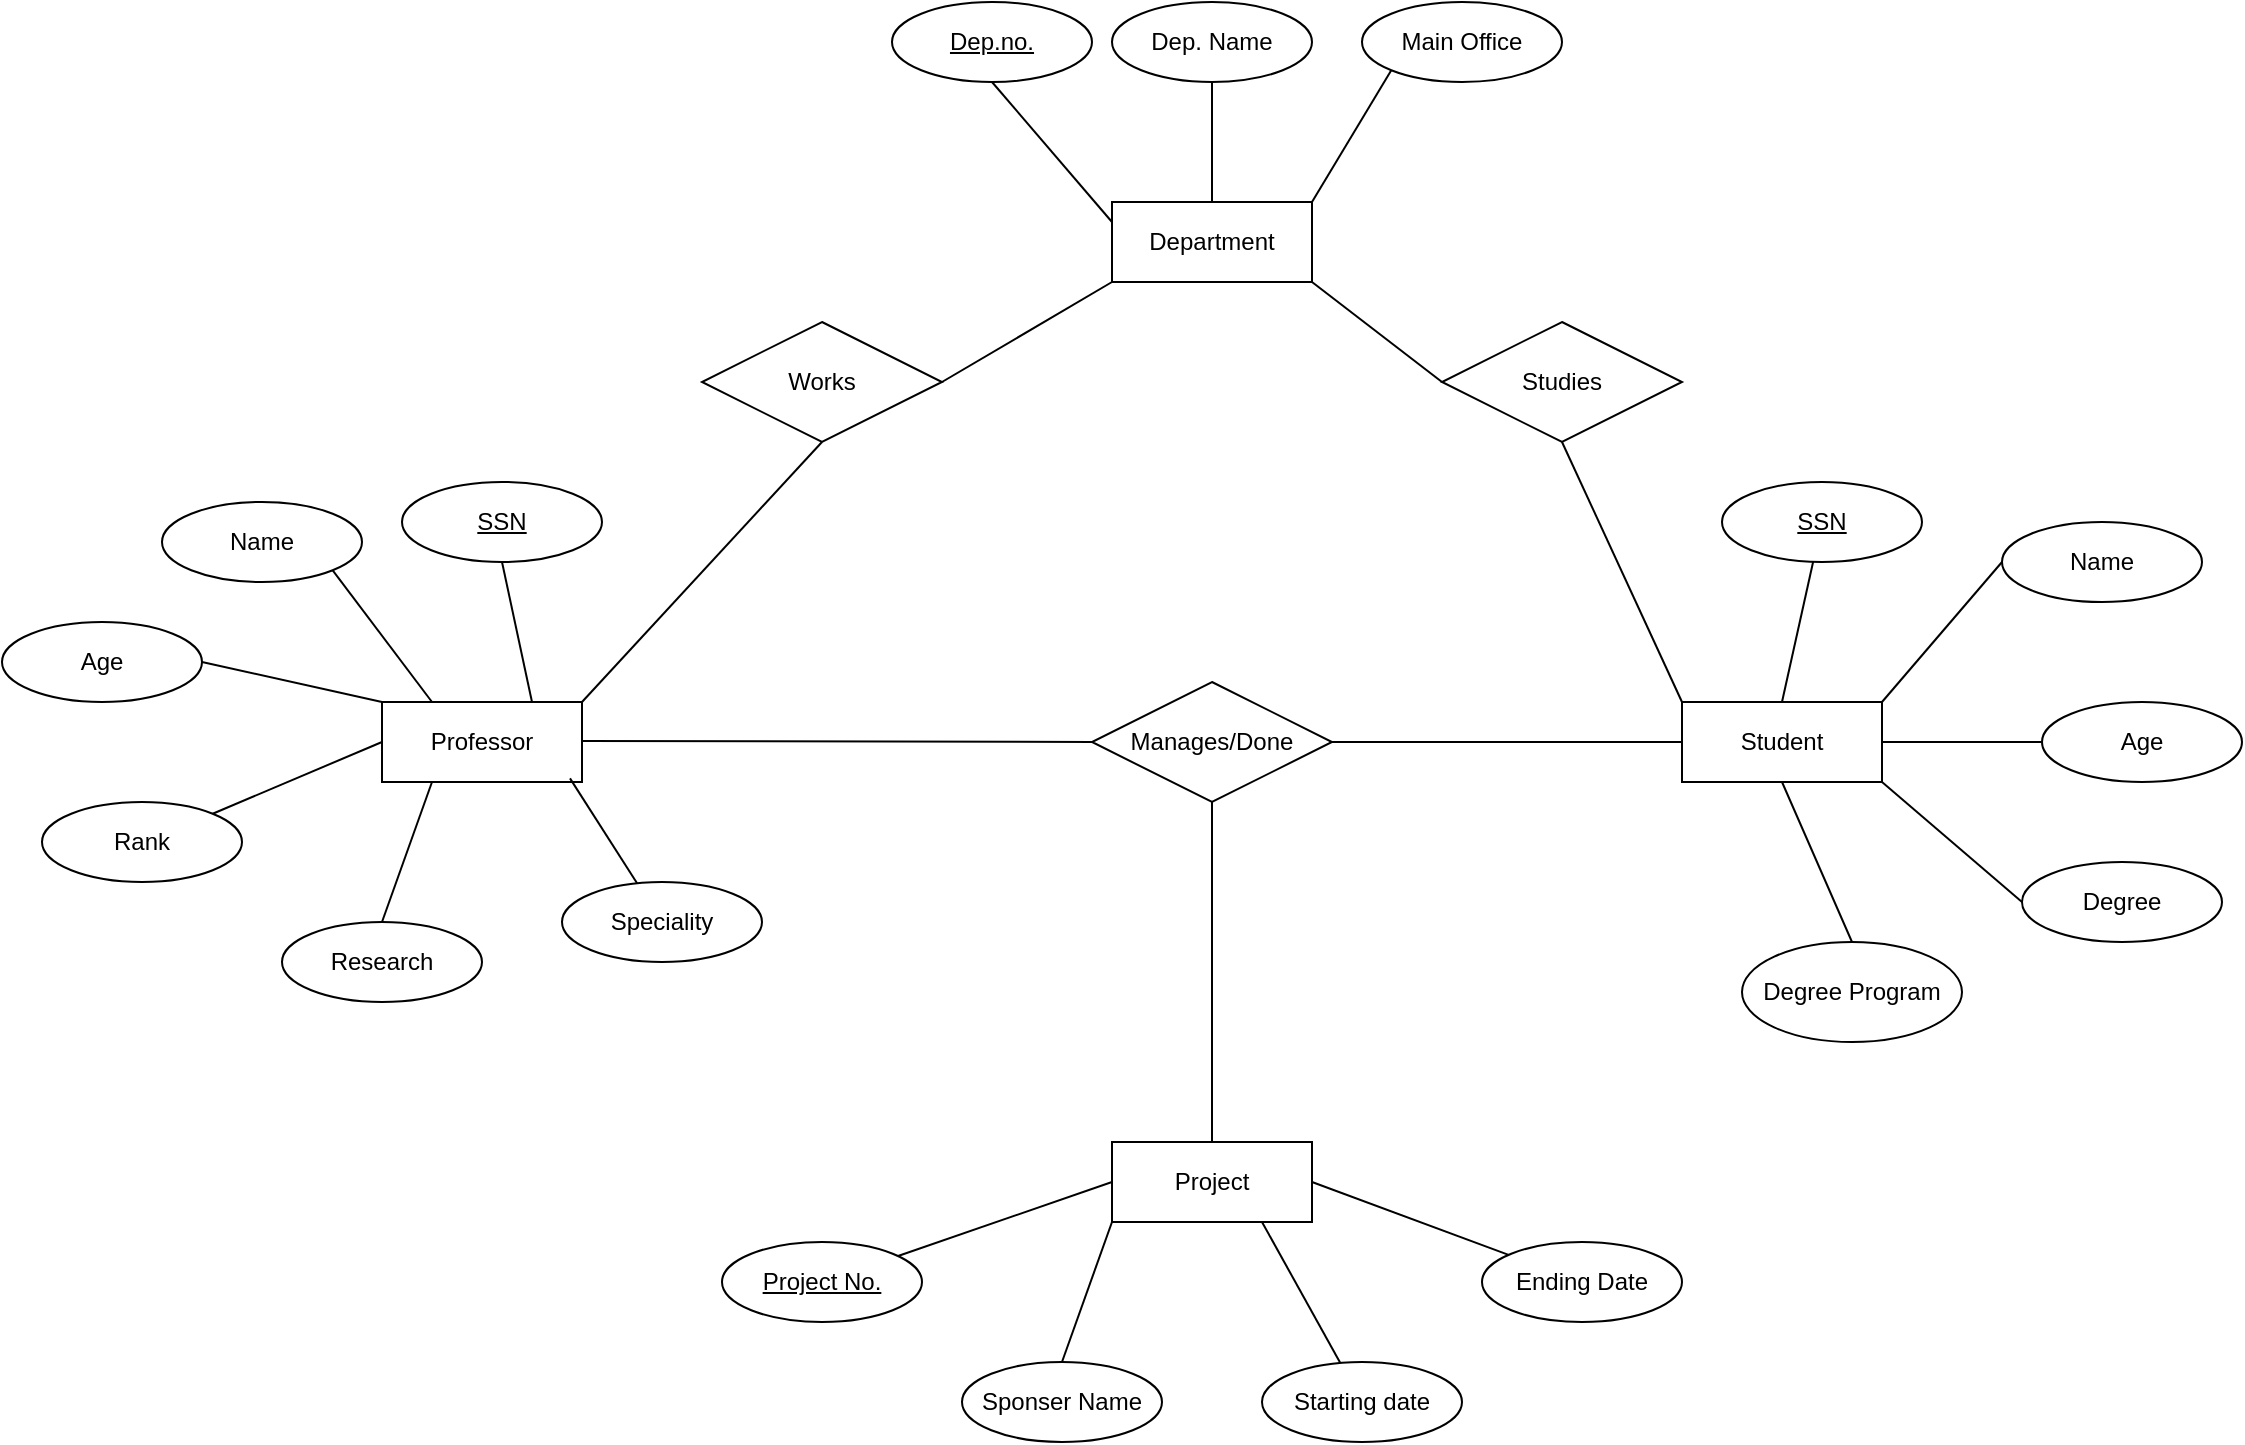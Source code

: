 <mxfile version="22.1.17" type="github">
  <diagram id="R2lEEEUBdFMjLlhIrx00" name="Page-1">
    <mxGraphModel dx="1725" dy="483" grid="1" gridSize="10" guides="1" tooltips="1" connect="1" arrows="1" fold="1" page="1" pageScale="1" pageWidth="850" pageHeight="1100" math="0" shadow="0" extFonts="Permanent Marker^https://fonts.googleapis.com/css?family=Permanent+Marker">
      <root>
        <mxCell id="0" />
        <mxCell id="1" parent="0" />
        <mxCell id="IUUmMOL3crDyiJliO-Nq-1" value="Student" style="whiteSpace=wrap;html=1;align=center;" vertex="1" parent="1">
          <mxGeometry x="660" y="410" width="100" height="40" as="geometry" />
        </mxCell>
        <mxCell id="IUUmMOL3crDyiJliO-Nq-2" value="Project" style="whiteSpace=wrap;html=1;align=center;" vertex="1" parent="1">
          <mxGeometry x="375" y="630" width="100" height="40" as="geometry" />
        </mxCell>
        <mxCell id="IUUmMOL3crDyiJliO-Nq-3" value="Professor" style="whiteSpace=wrap;html=1;align=center;" vertex="1" parent="1">
          <mxGeometry x="10" y="410" width="100" height="40" as="geometry" />
        </mxCell>
        <mxCell id="IUUmMOL3crDyiJliO-Nq-4" value="Department" style="whiteSpace=wrap;html=1;align=center;" vertex="1" parent="1">
          <mxGeometry x="375" y="160" width="100" height="40" as="geometry" />
        </mxCell>
        <mxCell id="IUUmMOL3crDyiJliO-Nq-5" value="Manages/Done" style="shape=rhombus;perimeter=rhombusPerimeter;whiteSpace=wrap;html=1;align=center;" vertex="1" parent="1">
          <mxGeometry x="365" y="400" width="120" height="60" as="geometry" />
        </mxCell>
        <mxCell id="IUUmMOL3crDyiJliO-Nq-6" value="Studies" style="shape=rhombus;perimeter=rhombusPerimeter;whiteSpace=wrap;html=1;align=center;" vertex="1" parent="1">
          <mxGeometry x="540" y="220" width="120" height="60" as="geometry" />
        </mxCell>
        <mxCell id="IUUmMOL3crDyiJliO-Nq-7" value="Works" style="shape=rhombus;perimeter=rhombusPerimeter;whiteSpace=wrap;html=1;align=center;" vertex="1" parent="1">
          <mxGeometry x="170" y="220" width="120" height="60" as="geometry" />
        </mxCell>
        <mxCell id="IUUmMOL3crDyiJliO-Nq-8" value="" style="endArrow=none;html=1;rounded=0;entryX=0;entryY=0.5;entryDx=0;entryDy=0;" edge="1" parent="1" target="IUUmMOL3crDyiJliO-Nq-5">
          <mxGeometry relative="1" as="geometry">
            <mxPoint x="110" y="429.5" as="sourcePoint" />
            <mxPoint x="270" y="429.5" as="targetPoint" />
          </mxGeometry>
        </mxCell>
        <mxCell id="IUUmMOL3crDyiJliO-Nq-9" value="" style="endArrow=none;html=1;rounded=0;entryX=1;entryY=0.5;entryDx=0;entryDy=0;exitX=0;exitY=1;exitDx=0;exitDy=0;" edge="1" parent="1" source="IUUmMOL3crDyiJliO-Nq-4" target="IUUmMOL3crDyiJliO-Nq-7">
          <mxGeometry relative="1" as="geometry">
            <mxPoint x="120" y="439.5" as="sourcePoint" />
            <mxPoint x="375" y="440" as="targetPoint" />
          </mxGeometry>
        </mxCell>
        <mxCell id="IUUmMOL3crDyiJliO-Nq-10" value="" style="endArrow=none;html=1;rounded=0;entryX=0.5;entryY=1;entryDx=0;entryDy=0;exitX=1;exitY=0;exitDx=0;exitDy=0;" edge="1" parent="1" source="IUUmMOL3crDyiJliO-Nq-3" target="IUUmMOL3crDyiJliO-Nq-7">
          <mxGeometry relative="1" as="geometry">
            <mxPoint x="130" y="449.5" as="sourcePoint" />
            <mxPoint x="385" y="450" as="targetPoint" />
          </mxGeometry>
        </mxCell>
        <mxCell id="IUUmMOL3crDyiJliO-Nq-11" value="" style="endArrow=none;html=1;rounded=0;entryX=1;entryY=0.5;entryDx=0;entryDy=0;exitX=0;exitY=0.5;exitDx=0;exitDy=0;" edge="1" parent="1" source="IUUmMOL3crDyiJliO-Nq-1" target="IUUmMOL3crDyiJliO-Nq-5">
          <mxGeometry relative="1" as="geometry">
            <mxPoint x="140" y="459.5" as="sourcePoint" />
            <mxPoint x="395" y="460" as="targetPoint" />
          </mxGeometry>
        </mxCell>
        <mxCell id="IUUmMOL3crDyiJliO-Nq-12" value="" style="endArrow=none;html=1;rounded=0;entryX=0.5;entryY=1;entryDx=0;entryDy=0;exitX=0.5;exitY=0;exitDx=0;exitDy=0;" edge="1" parent="1" source="IUUmMOL3crDyiJliO-Nq-2" target="IUUmMOL3crDyiJliO-Nq-5">
          <mxGeometry relative="1" as="geometry">
            <mxPoint x="150" y="469.5" as="sourcePoint" />
            <mxPoint x="405" y="470" as="targetPoint" />
          </mxGeometry>
        </mxCell>
        <mxCell id="IUUmMOL3crDyiJliO-Nq-13" value="Name" style="ellipse;whiteSpace=wrap;html=1;align=center;" vertex="1" parent="1">
          <mxGeometry x="-100" y="310" width="100" height="40" as="geometry" />
        </mxCell>
        <mxCell id="IUUmMOL3crDyiJliO-Nq-15" value="Research" style="ellipse;whiteSpace=wrap;html=1;align=center;" vertex="1" parent="1">
          <mxGeometry x="-40" y="520" width="100" height="40" as="geometry" />
        </mxCell>
        <mxCell id="IUUmMOL3crDyiJliO-Nq-16" value="Speciality" style="ellipse;whiteSpace=wrap;html=1;align=center;" vertex="1" parent="1">
          <mxGeometry x="100" y="500" width="100" height="40" as="geometry" />
        </mxCell>
        <mxCell id="IUUmMOL3crDyiJliO-Nq-17" value="Age" style="ellipse;whiteSpace=wrap;html=1;align=center;" vertex="1" parent="1">
          <mxGeometry x="-180" y="370" width="100" height="40" as="geometry" />
        </mxCell>
        <mxCell id="IUUmMOL3crDyiJliO-Nq-18" value="Rank" style="ellipse;whiteSpace=wrap;html=1;align=center;" vertex="1" parent="1">
          <mxGeometry x="-160" y="460" width="100" height="40" as="geometry" />
        </mxCell>
        <mxCell id="IUUmMOL3crDyiJliO-Nq-19" value="" style="endArrow=none;html=1;rounded=0;entryX=0.5;entryY=0;entryDx=0;entryDy=0;" edge="1" parent="1" source="IUUmMOL3crDyiJliO-Nq-52" target="IUUmMOL3crDyiJliO-Nq-1">
          <mxGeometry relative="1" as="geometry">
            <mxPoint x="764.645" y="354.142" as="sourcePoint" />
            <mxPoint x="300" y="260" as="targetPoint" />
          </mxGeometry>
        </mxCell>
        <mxCell id="IUUmMOL3crDyiJliO-Nq-20" value="" style="endArrow=none;html=1;rounded=0;entryX=0;entryY=0;entryDx=0;entryDy=0;exitX=0.5;exitY=1;exitDx=0;exitDy=0;" edge="1" parent="1" source="IUUmMOL3crDyiJliO-Nq-6" target="IUUmMOL3crDyiJliO-Nq-1">
          <mxGeometry relative="1" as="geometry">
            <mxPoint x="395" y="220" as="sourcePoint" />
            <mxPoint x="310" y="270" as="targetPoint" />
          </mxGeometry>
        </mxCell>
        <mxCell id="IUUmMOL3crDyiJliO-Nq-21" value="" style="endArrow=none;html=1;rounded=0;entryX=0;entryY=0.5;entryDx=0;entryDy=0;exitX=1;exitY=1;exitDx=0;exitDy=0;" edge="1" parent="1" source="IUUmMOL3crDyiJliO-Nq-4" target="IUUmMOL3crDyiJliO-Nq-6">
          <mxGeometry relative="1" as="geometry">
            <mxPoint x="405" y="230" as="sourcePoint" />
            <mxPoint x="320" y="280" as="targetPoint" />
          </mxGeometry>
        </mxCell>
        <mxCell id="IUUmMOL3crDyiJliO-Nq-22" value="Degree Program" style="ellipse;whiteSpace=wrap;html=1;align=center;" vertex="1" parent="1">
          <mxGeometry x="690" y="530" width="110" height="50" as="geometry" />
        </mxCell>
        <mxCell id="IUUmMOL3crDyiJliO-Nq-24" value="Dep. Name" style="ellipse;whiteSpace=wrap;html=1;align=center;" vertex="1" parent="1">
          <mxGeometry x="375" y="60" width="100" height="40" as="geometry" />
        </mxCell>
        <mxCell id="IUUmMOL3crDyiJliO-Nq-25" value="Main Office" style="ellipse;whiteSpace=wrap;html=1;align=center;" vertex="1" parent="1">
          <mxGeometry x="500" y="60" width="100" height="40" as="geometry" />
        </mxCell>
        <mxCell id="IUUmMOL3crDyiJliO-Nq-27" value="Name" style="ellipse;whiteSpace=wrap;html=1;align=center;" vertex="1" parent="1">
          <mxGeometry x="820" y="320" width="100" height="40" as="geometry" />
        </mxCell>
        <mxCell id="IUUmMOL3crDyiJliO-Nq-29" value="Ending Date" style="ellipse;whiteSpace=wrap;html=1;align=center;" vertex="1" parent="1">
          <mxGeometry x="560" y="680" width="100" height="40" as="geometry" />
        </mxCell>
        <mxCell id="IUUmMOL3crDyiJliO-Nq-30" value="Starting date" style="ellipse;whiteSpace=wrap;html=1;align=center;" vertex="1" parent="1">
          <mxGeometry x="450" y="740" width="100" height="40" as="geometry" />
        </mxCell>
        <mxCell id="IUUmMOL3crDyiJliO-Nq-31" value="Sponser Name" style="ellipse;whiteSpace=wrap;html=1;align=center;" vertex="1" parent="1">
          <mxGeometry x="300" y="740" width="100" height="40" as="geometry" />
        </mxCell>
        <mxCell id="IUUmMOL3crDyiJliO-Nq-33" value="" style="endArrow=none;html=1;rounded=0;entryX=1;entryY=0;entryDx=0;entryDy=0;exitX=0;exitY=0.5;exitDx=0;exitDy=0;" edge="1" parent="1" source="IUUmMOL3crDyiJliO-Nq-27" target="IUUmMOL3crDyiJliO-Nq-1">
          <mxGeometry relative="1" as="geometry">
            <mxPoint x="775" y="364" as="sourcePoint" />
            <mxPoint x="770" y="420" as="targetPoint" />
          </mxGeometry>
        </mxCell>
        <mxCell id="IUUmMOL3crDyiJliO-Nq-34" value="" style="endArrow=none;html=1;rounded=0;exitX=1;exitY=0.5;exitDx=0;exitDy=0;" edge="1" parent="1" source="IUUmMOL3crDyiJliO-Nq-2" target="IUUmMOL3crDyiJliO-Nq-29">
          <mxGeometry relative="1" as="geometry">
            <mxPoint x="785" y="374" as="sourcePoint" />
            <mxPoint x="780" y="430" as="targetPoint" />
          </mxGeometry>
        </mxCell>
        <mxCell id="IUUmMOL3crDyiJliO-Nq-35" value="" style="endArrow=none;html=1;rounded=0;exitX=0.75;exitY=1;exitDx=0;exitDy=0;" edge="1" parent="1" source="IUUmMOL3crDyiJliO-Nq-2" target="IUUmMOL3crDyiJliO-Nq-30">
          <mxGeometry relative="1" as="geometry">
            <mxPoint x="795" y="384" as="sourcePoint" />
            <mxPoint x="790" y="440" as="targetPoint" />
          </mxGeometry>
        </mxCell>
        <mxCell id="IUUmMOL3crDyiJliO-Nq-36" value="" style="endArrow=none;html=1;rounded=0;entryX=0.5;entryY=0;entryDx=0;entryDy=0;exitX=0;exitY=1;exitDx=0;exitDy=0;" edge="1" parent="1" source="IUUmMOL3crDyiJliO-Nq-2" target="IUUmMOL3crDyiJliO-Nq-31">
          <mxGeometry relative="1" as="geometry">
            <mxPoint x="805" y="394" as="sourcePoint" />
            <mxPoint x="800" y="450" as="targetPoint" />
          </mxGeometry>
        </mxCell>
        <mxCell id="IUUmMOL3crDyiJliO-Nq-37" value="" style="endArrow=none;html=1;rounded=0;entryX=0.5;entryY=0;entryDx=0;entryDy=0;exitX=0.5;exitY=1;exitDx=0;exitDy=0;" edge="1" parent="1" source="IUUmMOL3crDyiJliO-Nq-1" target="IUUmMOL3crDyiJliO-Nq-22">
          <mxGeometry relative="1" as="geometry">
            <mxPoint x="700" y="460" as="sourcePoint" />
            <mxPoint x="810" y="460" as="targetPoint" />
          </mxGeometry>
        </mxCell>
        <mxCell id="IUUmMOL3crDyiJliO-Nq-40" value="" style="endArrow=none;html=1;rounded=0;exitX=0;exitY=0.5;exitDx=0;exitDy=0;" edge="1" parent="1" source="IUUmMOL3crDyiJliO-Nq-2">
          <mxGeometry relative="1" as="geometry">
            <mxPoint x="385" y="680" as="sourcePoint" />
            <mxPoint x="268.028" y="687.015" as="targetPoint" />
          </mxGeometry>
        </mxCell>
        <mxCell id="IUUmMOL3crDyiJliO-Nq-41" value="" style="endArrow=none;html=1;rounded=0;exitX=0.94;exitY=0.955;exitDx=0;exitDy=0;exitPerimeter=0;" edge="1" parent="1" source="IUUmMOL3crDyiJliO-Nq-3" target="IUUmMOL3crDyiJliO-Nq-16">
          <mxGeometry relative="1" as="geometry">
            <mxPoint x="385" y="660" as="sourcePoint" />
            <mxPoint x="278" y="697" as="targetPoint" />
          </mxGeometry>
        </mxCell>
        <mxCell id="IUUmMOL3crDyiJliO-Nq-42" value="" style="endArrow=none;html=1;rounded=0;exitX=0.25;exitY=1;exitDx=0;exitDy=0;entryX=0.5;entryY=0;entryDx=0;entryDy=0;" edge="1" parent="1" source="IUUmMOL3crDyiJliO-Nq-3" target="IUUmMOL3crDyiJliO-Nq-15">
          <mxGeometry relative="1" as="geometry">
            <mxPoint x="114" y="458" as="sourcePoint" />
            <mxPoint x="147" y="511" as="targetPoint" />
          </mxGeometry>
        </mxCell>
        <mxCell id="IUUmMOL3crDyiJliO-Nq-43" value="" style="endArrow=none;html=1;rounded=0;exitX=1;exitY=1;exitDx=0;exitDy=0;entryX=0.25;entryY=0;entryDx=0;entryDy=0;" edge="1" parent="1" source="IUUmMOL3crDyiJliO-Nq-13" target="IUUmMOL3crDyiJliO-Nq-3">
          <mxGeometry relative="1" as="geometry">
            <mxPoint x="45" y="460" as="sourcePoint" />
            <mxPoint x="20" y="530" as="targetPoint" />
          </mxGeometry>
        </mxCell>
        <mxCell id="IUUmMOL3crDyiJliO-Nq-44" value="" style="endArrow=none;html=1;rounded=0;exitX=0;exitY=0;exitDx=0;exitDy=0;entryX=1;entryY=0.5;entryDx=0;entryDy=0;" edge="1" parent="1" source="IUUmMOL3crDyiJliO-Nq-3" target="IUUmMOL3crDyiJliO-Nq-17">
          <mxGeometry relative="1" as="geometry">
            <mxPoint x="55" y="470" as="sourcePoint" />
            <mxPoint x="30" y="540" as="targetPoint" />
          </mxGeometry>
        </mxCell>
        <mxCell id="IUUmMOL3crDyiJliO-Nq-45" value="" style="endArrow=none;html=1;rounded=0;exitX=0;exitY=0.5;exitDx=0;exitDy=0;entryX=1;entryY=0;entryDx=0;entryDy=0;" edge="1" parent="1" source="IUUmMOL3crDyiJliO-Nq-3" target="IUUmMOL3crDyiJliO-Nq-18">
          <mxGeometry relative="1" as="geometry">
            <mxPoint x="65" y="480" as="sourcePoint" />
            <mxPoint x="40" y="550" as="targetPoint" />
          </mxGeometry>
        </mxCell>
        <mxCell id="IUUmMOL3crDyiJliO-Nq-46" value="" style="endArrow=none;html=1;rounded=0;exitX=0.5;exitY=1;exitDx=0;exitDy=0;entryX=0.75;entryY=0;entryDx=0;entryDy=0;" edge="1" parent="1" target="IUUmMOL3crDyiJliO-Nq-3">
          <mxGeometry relative="1" as="geometry">
            <mxPoint x="70" y="340" as="sourcePoint" />
            <mxPoint x="45" y="420" as="targetPoint" />
          </mxGeometry>
        </mxCell>
        <mxCell id="IUUmMOL3crDyiJliO-Nq-47" value="" style="endArrow=none;html=1;rounded=0;entryX=0;entryY=1;entryDx=0;entryDy=0;exitX=1;exitY=0;exitDx=0;exitDy=0;" edge="1" parent="1" source="IUUmMOL3crDyiJliO-Nq-4" target="IUUmMOL3crDyiJliO-Nq-25">
          <mxGeometry relative="1" as="geometry">
            <mxPoint x="385" y="210" as="sourcePoint" />
            <mxPoint x="300" y="260" as="targetPoint" />
          </mxGeometry>
        </mxCell>
        <mxCell id="IUUmMOL3crDyiJliO-Nq-48" value="" style="endArrow=none;html=1;rounded=0;entryX=0.5;entryY=1;entryDx=0;entryDy=0;exitX=0.5;exitY=0;exitDx=0;exitDy=0;" edge="1" parent="1" source="IUUmMOL3crDyiJliO-Nq-4" target="IUUmMOL3crDyiJliO-Nq-24">
          <mxGeometry relative="1" as="geometry">
            <mxPoint x="395" y="220" as="sourcePoint" />
            <mxPoint x="310" y="270" as="targetPoint" />
          </mxGeometry>
        </mxCell>
        <mxCell id="IUUmMOL3crDyiJliO-Nq-49" value="" style="endArrow=none;html=1;rounded=0;entryX=0.5;entryY=1;entryDx=0;entryDy=0;exitX=0;exitY=0.25;exitDx=0;exitDy=0;" edge="1" parent="1" source="IUUmMOL3crDyiJliO-Nq-4" target="IUUmMOL3crDyiJliO-Nq-51">
          <mxGeometry relative="1" as="geometry">
            <mxPoint x="405" y="230" as="sourcePoint" />
            <mxPoint x="335.355" y="94.142" as="targetPoint" />
          </mxGeometry>
        </mxCell>
        <mxCell id="IUUmMOL3crDyiJliO-Nq-50" value="SSN" style="ellipse;whiteSpace=wrap;html=1;align=center;fontStyle=4;" vertex="1" parent="1">
          <mxGeometry x="20" y="300" width="100" height="40" as="geometry" />
        </mxCell>
        <mxCell id="IUUmMOL3crDyiJliO-Nq-51" value="Dep.no." style="ellipse;whiteSpace=wrap;html=1;align=center;fontStyle=4;" vertex="1" parent="1">
          <mxGeometry x="265" y="60" width="100" height="40" as="geometry" />
        </mxCell>
        <mxCell id="IUUmMOL3crDyiJliO-Nq-52" value="SSN" style="ellipse;whiteSpace=wrap;html=1;align=center;fontStyle=4;" vertex="1" parent="1">
          <mxGeometry x="680" y="300" width="100" height="40" as="geometry" />
        </mxCell>
        <mxCell id="IUUmMOL3crDyiJliO-Nq-53" value="Degree" style="ellipse;whiteSpace=wrap;html=1;align=center;" vertex="1" parent="1">
          <mxGeometry x="830" y="490" width="100" height="40" as="geometry" />
        </mxCell>
        <mxCell id="IUUmMOL3crDyiJliO-Nq-54" value="Age" style="ellipse;whiteSpace=wrap;html=1;align=center;" vertex="1" parent="1">
          <mxGeometry x="840" y="410" width="100" height="40" as="geometry" />
        </mxCell>
        <mxCell id="IUUmMOL3crDyiJliO-Nq-55" value="" style="endArrow=none;html=1;rounded=0;entryX=1;entryY=0.5;entryDx=0;entryDy=0;exitX=0;exitY=0.5;exitDx=0;exitDy=0;" edge="1" parent="1" source="IUUmMOL3crDyiJliO-Nq-54" target="IUUmMOL3crDyiJliO-Nq-1">
          <mxGeometry relative="1" as="geometry">
            <mxPoint x="830" y="350" as="sourcePoint" />
            <mxPoint x="770" y="420" as="targetPoint" />
          </mxGeometry>
        </mxCell>
        <mxCell id="IUUmMOL3crDyiJliO-Nq-56" value="" style="endArrow=none;html=1;rounded=0;entryX=1;entryY=1;entryDx=0;entryDy=0;exitX=0;exitY=0.5;exitDx=0;exitDy=0;" edge="1" parent="1" source="IUUmMOL3crDyiJliO-Nq-53" target="IUUmMOL3crDyiJliO-Nq-1">
          <mxGeometry relative="1" as="geometry">
            <mxPoint x="840" y="360" as="sourcePoint" />
            <mxPoint x="780" y="430" as="targetPoint" />
          </mxGeometry>
        </mxCell>
        <mxCell id="IUUmMOL3crDyiJliO-Nq-57" value="Project No." style="ellipse;whiteSpace=wrap;html=1;align=center;fontStyle=4;" vertex="1" parent="1">
          <mxGeometry x="180" y="680" width="100" height="40" as="geometry" />
        </mxCell>
      </root>
    </mxGraphModel>
  </diagram>
</mxfile>
